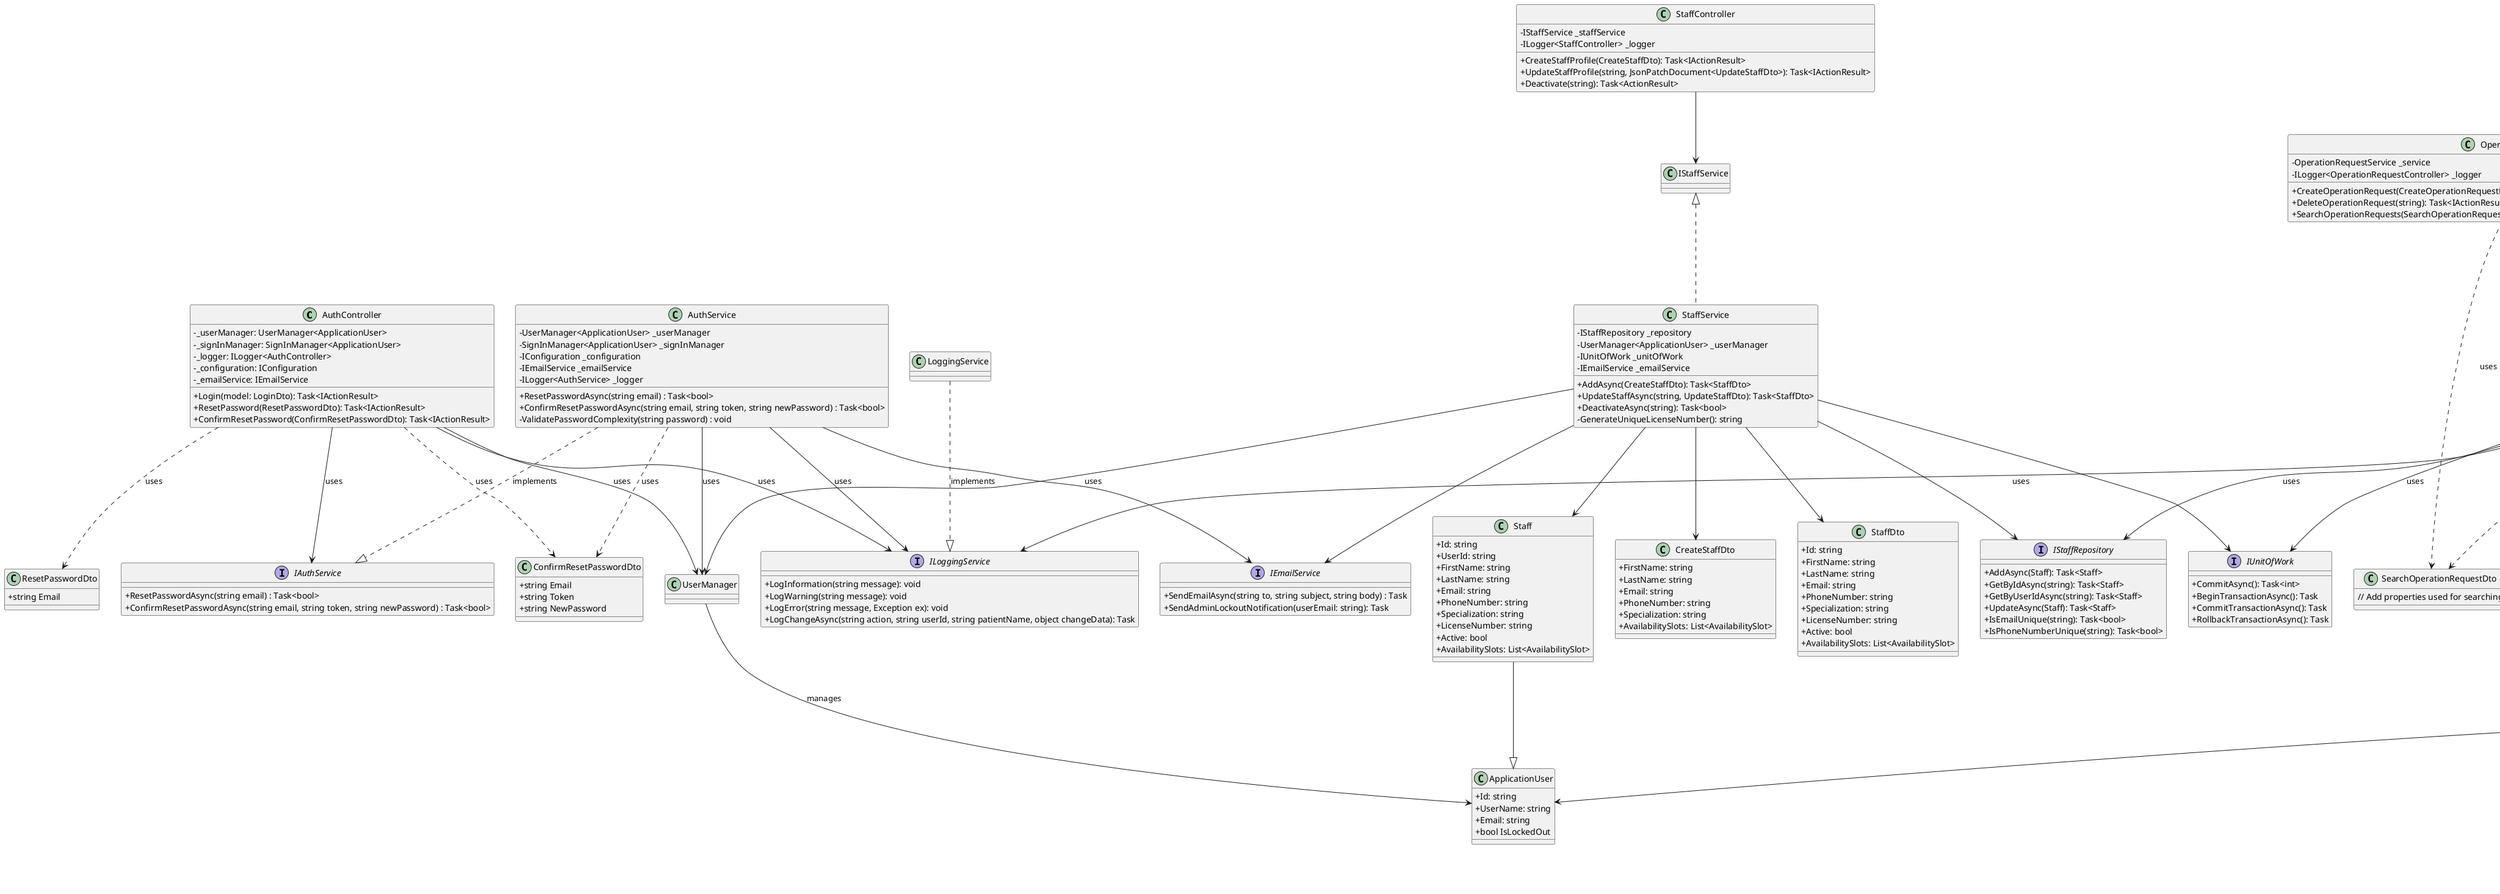 @startuml
skinparam classAttributeIconSize 0

' Controllers
class AuthController {
  -_userManager: UserManager<ApplicationUser>
  -_signInManager: SignInManager<ApplicationUser>
  -_logger: ILogger<AuthController>
  -_configuration: IConfiguration
  -_emailService: IEmailService
  +Login(model: LoginDto): Task<IActionResult>
  +ResetPassword(ResetPasswordDto): Task<IActionResult>
  +ConfirmResetPassword(ConfirmResetPasswordDto): Task<IActionResult>
}

class UserController {
  -IUserService _userService
  -ILogger<UserController> _logger
  +Register(CreateUserDto): Task<IActionResult>
  +GetUser(string): Task<IActionResult>
  +GetAllUsers(): Task<IActionResult>
  +UpdateUser(string, UpdateUserDto): Task<IActionResult>
  +DeleteUser(string): Task<IActionResult>
}

class StaffController {
  -IStaffService _staffService
  -ILogger<StaffController> _logger
  +CreateStaffProfile(CreateStaffDto): Task<IActionResult>
  +UpdateStaffProfile(string, JsonPatchDocument<UpdateStaffDto>): Task<IActionResult>
  +Deactivate(string): Task<ActionResult>
}

class OperationRequestController {
  -OperationRequestService _service
  -ILogger<OperationRequestController> _logger
  +CreateOperationRequest(CreateOperationRequestDto): Task<IActionResult>
  +DeleteOperationRequest(string): Task<IActionResult>
  +SearchOperationRequests(SearchOperationRequestDto): Task<ActionResult<IEnumerable<OperationRequestDto>>>
}

class PatientController {
  -PatientService _service
  +PatientController(PatientService service)
  +Task<IActionResult> RegisterPatient(RegisterPatientDto dto)
  +UpdatePatientProfile(email: string, patchDoc: JsonPatchDocument<UpdatePatientDto>): Task<IActionResult>
  +RequestAccountDeletion(): Task<IActionResult>
  +ConfirmAccountDeletion(DeleteConfirmationDto): Task<IActionResult>
}

' Services
class AuthService {
  -UserManager<ApplicationUser> _userManager
  -SignInManager<ApplicationUser> _signInManager
  -IConfiguration _configuration
  -IEmailService _emailService
  -ILogger<AuthService> _logger
  +ResetPasswordAsync(string email) : Task<bool>
  +ConfirmResetPasswordAsync(string email, string token, string newPassword) : Task<bool>
  -ValidatePasswordComplexity(string password) : void
}

class UserService {
  -UserManager<ApplicationUser> _userManager
  -RoleManager<IdentityRole> _roleManager
  -IEmailService _emailService
  +RegisterUserAsync(CreateUserDto): Task<UserDto>
  +GetUserByIdAsync(string): Task<UserDto>
  +GetAllUsersAsync(): Task<IEnumerable<UserDto>>
  +UpdateUserAsync(string, UpdateUserDto): Task<UserDto>
  +DeleteUserAsync(string): Task<bool>
}

class StaffService {
  -IStaffRepository _repository
  -UserManager<ApplicationUser> _userManager
  -IUnitOfWork _unitOfWork
  -IEmailService _emailService
  +AddAsync(CreateStaffDto): Task<StaffDto>
  +UpdateStaffAsync(string, UpdateStaffDto): Task<StaffDto>
  +DeactivateAsync(string): Task<bool>
  -GenerateUniqueLicenseNumber(): string
}

class OperationRequestService {
  -IOperationRequestRepository _repository
  -IUnitOfWork _unitOfWork
  -IStaffRepository _staffRepo
  -IPatientRepository _patientRepo
  -ILoggingService _loggingService
  -IOperationTypeRepository _operationTypeRepo
  +CreateOperationRequestAsync(CreateOperationRequestDto): Task<OperationRequestDto>
  +DeleteOperationRequestAsync(string, string): Task<bool>
  +SearchOperationRequestsAsync(SearchOperationRequestDto): Task<IEnumerable<OperationRequestDto>>
}

class PatientService {
  -IPatientRepository _repository
  -UserManager<ApplicationUser> _userManager
  -IUnitOfWork _unitOfWork
  -IEmailService _emailService
  -ILoggingService _loggingService
  +PatientService(IPatientRepository repository, UserManager<ApplicationUser> userManager, IUnitOfWork unitOfWork, IEmailService emailService, ILoggingService loggingService)
  +Task<PatientDto> AddAsync(RegisterPatientDto dto)
  +UpdatePatientProfileAsync(email: string, dto: UpdatePatientDto): Task<PatientDto>
  +RequestAccountDeletionAsync(string email): Task
  +ConfirmAccountDeletionAsync(string email): Task<bool>
  +ValidateTokenAndGetEmail(string token): string
  -GenerateToken(string email): string
  -string GenerateUniqueMedicalNumber()
}

' Repositories
interface IStaffRepository {
  +AddAsync(Staff): Task<Staff>
  +GetByIdAsync(string): Task<Staff>
  +GetByUserIdAsync(string): Task<Staff>
  +UpdateAsync(Staff): Task<Staff>
  +IsEmailUnique(string): Task<bool>
  +IsPhoneNumberUnique(string): Task<bool>
}

interface IOperationRequestRepository {
  +AddAsync(OperationRequest): Task<OperationRequest>
  +GetByIdAsync(string id): Task<OperationRequest>
  +RemoveAsync(OperationRequest operationRequest): Task
  +GetFilteredOperationRequestsAsync(SearchOperationRequestDto): Task<IEnumerable<OperationRequest>>
}

interface IPatientRepository {
  +AddAsync(Patient patient): Task<Patient>
  +GetByEmailAsync(email: string): Task<Patient>
  +UpdateAsync(Patient patient): Task<Patient>
  +AnonymizeAsync(Patient patient): Task<Patient>
  +IsEmailUniqueAsync(string email): Task<bool>
  +IsPhoneNumberUniqueAsync(string phoneNumber): Task<bool>
}

' Common Classes
class ApplicationUser {
  +Id: string
  +UserName: string
  +Email: string
  +bool IsLockedOut
}

class Staff {
  +Id: string
  +UserId: string
  +FirstName: string
  +LastName: string
  +Email: string
  +PhoneNumber: string
  +Specialization: string
  +LicenseNumber: string
  +Active: bool
  +AvailabilitySlots: List<AvailabilitySlot>
}

class OperationRequest {
  +Id: string
  +PatientId: string
  +DoctorId: string
  +OperationTypeId: string
  +Deadline: DateTime
  +Priority: string
  +IsScheduled: bool
}

class Patient {
  +UserId: string
  +FirstName: string
  +LastName: string
  +Email: string
  +PhoneNumber: string
  +DateofBirth: DateTime
  +Gender: string
  +ContactInfo: string
  +EmergencyContact: string
  +AppointmentHistory: string
  +MedicalHistory: string
  +MedicalNr: string
}

' DTOs
class ResetPasswordDto {
  +string Email
}

class ConfirmResetPasswordDto {
  +string Email
  +string Token
  +string NewPassword
}

class CreateUserDto {
  +UserName: string
  +Email: string
  +Password: string
  +Role: string
}

class UserDto {
  +Id: string
  +UserName: string
  +Email: string
  +Role: string
}

class CreateStaffDto {
  +FirstName: string
  +LastName: string
  +Email: string
  +PhoneNumber: string
  +Specialization: string
  +AvailabilitySlots: List<AvailabilitySlot>
}

class StaffDto {
  +Id: string
  +FirstName: string
  +LastName: string
  +Email: string
  +PhoneNumber: string
  +Specialization: string
  +LicenseNumber: string
  +Active: bool
  +AvailabilitySlots: List<AvailabilitySlot>
}

class CreateOperationRequestDto {
  +PatientId: string
  +DoctorId: string
  +OperationTypeId: string
  +Deadline: DateTime
  +Priority: string
}

class OperationRequestDto {
  +Id: string
  +PatientId: string
  +DoctorId: string
  +OperationTypeId: string
  +Deadline: DateTime
  +Priority: string
}

class SearchOperationRequestDto {
  // Add properties used for searching
}

class RegisterPatientDto {
  +string FirstName
  +string LastName
  +string Email
  +string PhoneNumber
  +DateTime DateofBirth
  +string Gender
  +string ContactInfo
  +string EmergencyContact
}

class PatientDto {
  +string Id
  +string FirstName
  +string LastName
  +string Email
  +string PhoneNumber
  +DateTime DateofBirth
  +string Gender
  +string ContactInfo
  +string EmergencyContact
  +string AppointmentHistory
  +string MedicalHistory
  +string MedicalNr
}

class UpdatePatientDto {
  +UserId: string
  +FirstName: string
  +LastName: string
  +Email: string
  +PhoneNumber: string
  +DateOfBirth: string
  +Gender: string
  +ContactInfo: string
  +EmergencyContact: string
  +MedicalHistory: string
  +MedicalNr: string
}

class DeleteConfirmationDto {
  +Token: string
}

' Interfaces
interface IAuthService {
  +ResetPasswordAsync(string email) : Task<bool>
  +ConfirmResetPasswordAsync(string email, string token, string newPassword) : Task<bool>
}

interface IEmailService {
  +SendEmailAsync(string to, string subject, string body) : Task
  +SendAdminLockoutNotification(userEmail: string): Task
}

interface ILoggingService {
  +LogInformation(string message): void
  +LogWarning(string message): void
  +LogError(string message, Exception ex): void
  +LogChangeAsync(string action, string userId, string patientName, object changeData): Task
}

interface IUnitOfWork {
  +CommitAsync(): Task<int>
  +BeginTransactionAsync(): Task
  +CommitTransactionAsync(): Task
  +RollbackTransactionAsync(): Task
}

' Relationships
AuthController --> IAuthService : uses
AuthController --> ILoggingService : uses
AuthController --> UserManager : uses
AuthController ..> ResetPasswordDto : uses
AuthController ..> ConfirmResetPasswordDto : uses
AuthService ..|> IAuthService : implements
AuthService --> IEmailService : uses
AuthService --> ILoggingService : uses
AuthService --> UserManager : uses
AuthService ..> ConfirmResetPasswordDto : uses
LoggingService ..|> ILoggingService : implements
UserManager --> ApplicationUser : manages

UserController --> UserService
UserService --> ApplicationUser
UserService --> CreateUserDto
UserService --> UserDto

StaffController --> IStaffService
IStaffService <|.. StaffService
StaffService --> IStaffRepository
StaffService --> UserManager
StaffService --> IUnitOfWork
StaffService --> IEmailService
Staff --|> ApplicationUser
StaffService --> Staff
StaffService --> CreateStaffDto
StaffService --> StaffDto

OperationRequestController --> OperationRequestService : uses
OperationRequestService --> IOperationRequestRepository : uses
OperationRequestService --> IUnitOfWork : uses
OperationRequestService --> IStaffRepository : uses
OperationRequestService --> IPatientRepository : uses
OperationRequestService --> ILoggingService : uses
OperationRequestService --> IOperationTypeRepository : uses
IOperationRequestRepository --> OperationRequest
OperationRequestService ..> CreateOperationRequestDto
OperationRequestService ..> OperationRequestDto
OperationRequestController ..> SearchOperationRequestDto : uses
OperationRequestService ..> SearchOperationRequestDto : uses

PatientController --> PatientService
PatientService --> IPatientRepository
PatientService --> Patient
PatientService ..> RegisterPatientDto
PatientService ..> PatientDto
Patient ..> PatientDto
PatientController ..> UpdatePatientDto : uses
PatientService ..> UpdatePatientDto : uses
PatientController ..> DeleteConfirmationDto : uses
PatientService ..> DeleteConfirmationDto : uses

@enduml